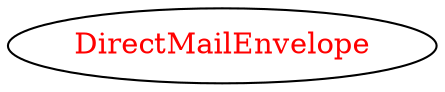digraph dependencyGraph {
 concentrate=true;
 ranksep="2.0";
 rankdir="LR"; 
 splines="ortho";
"DirectMailEnvelope" [fontcolor="red"];
}